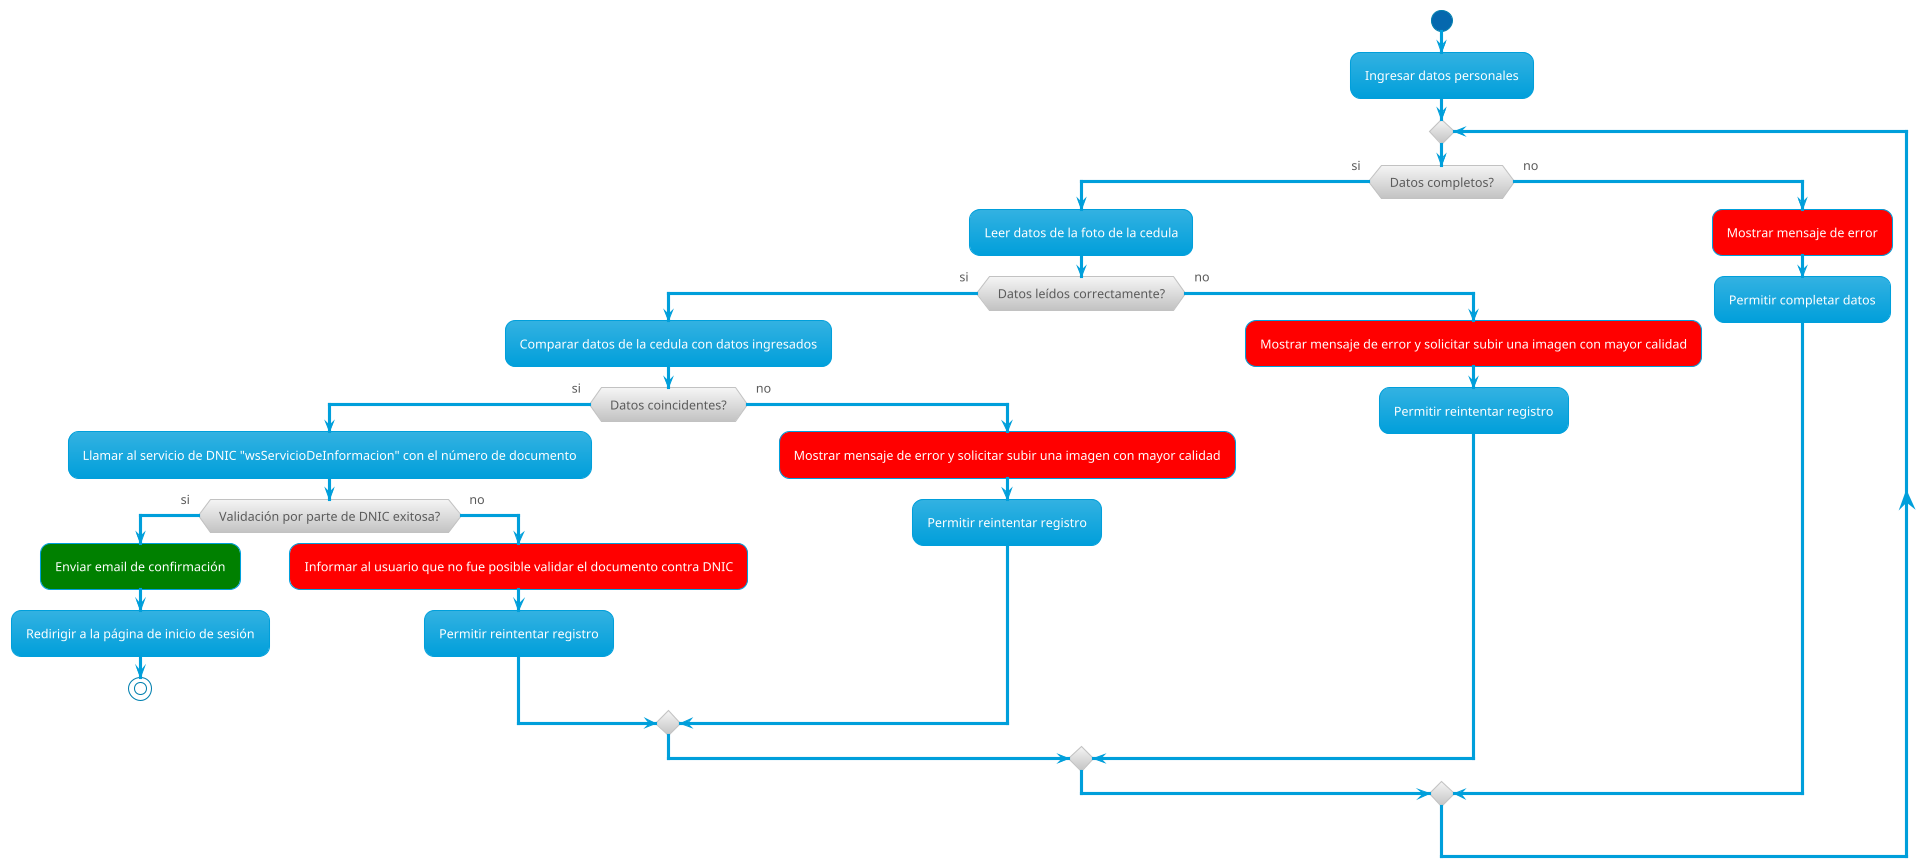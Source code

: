 @startuml Activity Diagram RF07 - RF20
!theme bluegray

start

:Ingresar datos personales;
repeat
    if (Datos completos?) then (si)
        :Leer datos de la foto de la cedula;
        if (Datos leídos correctamente?) then (si)
            :Comparar datos de la cedula con datos ingresados;
            if (Datos coincidentes?) then (si)
                :Llamar al servicio de DNIC "wsServicioDeInformacion" con el número de documento;
                if (Validación por parte de DNIC exitosa?) then (si)
                    #green:Enviar email de confirmación;
                    :Redirigir a la página de inicio de sesión;
                    stop
                else (no)
                    #red:Informar al usuario que no fue posible validar el documento contra DNIC;
                    :Permitir reintentar registro;
                endif
            else (no)
                #red:Mostrar mensaje de error y solicitar subir una imagen con mayor calidad;
                :Permitir reintentar registro;
            endif
        else (no)
            #red:Mostrar mensaje de error y solicitar subir una imagen con mayor calidad;
            :Permitir reintentar registro;
        endif
    else (no)
        #red:Mostrar mensaje de error;
        :Permitir completar datos;
    endif
repeat while

@enduml